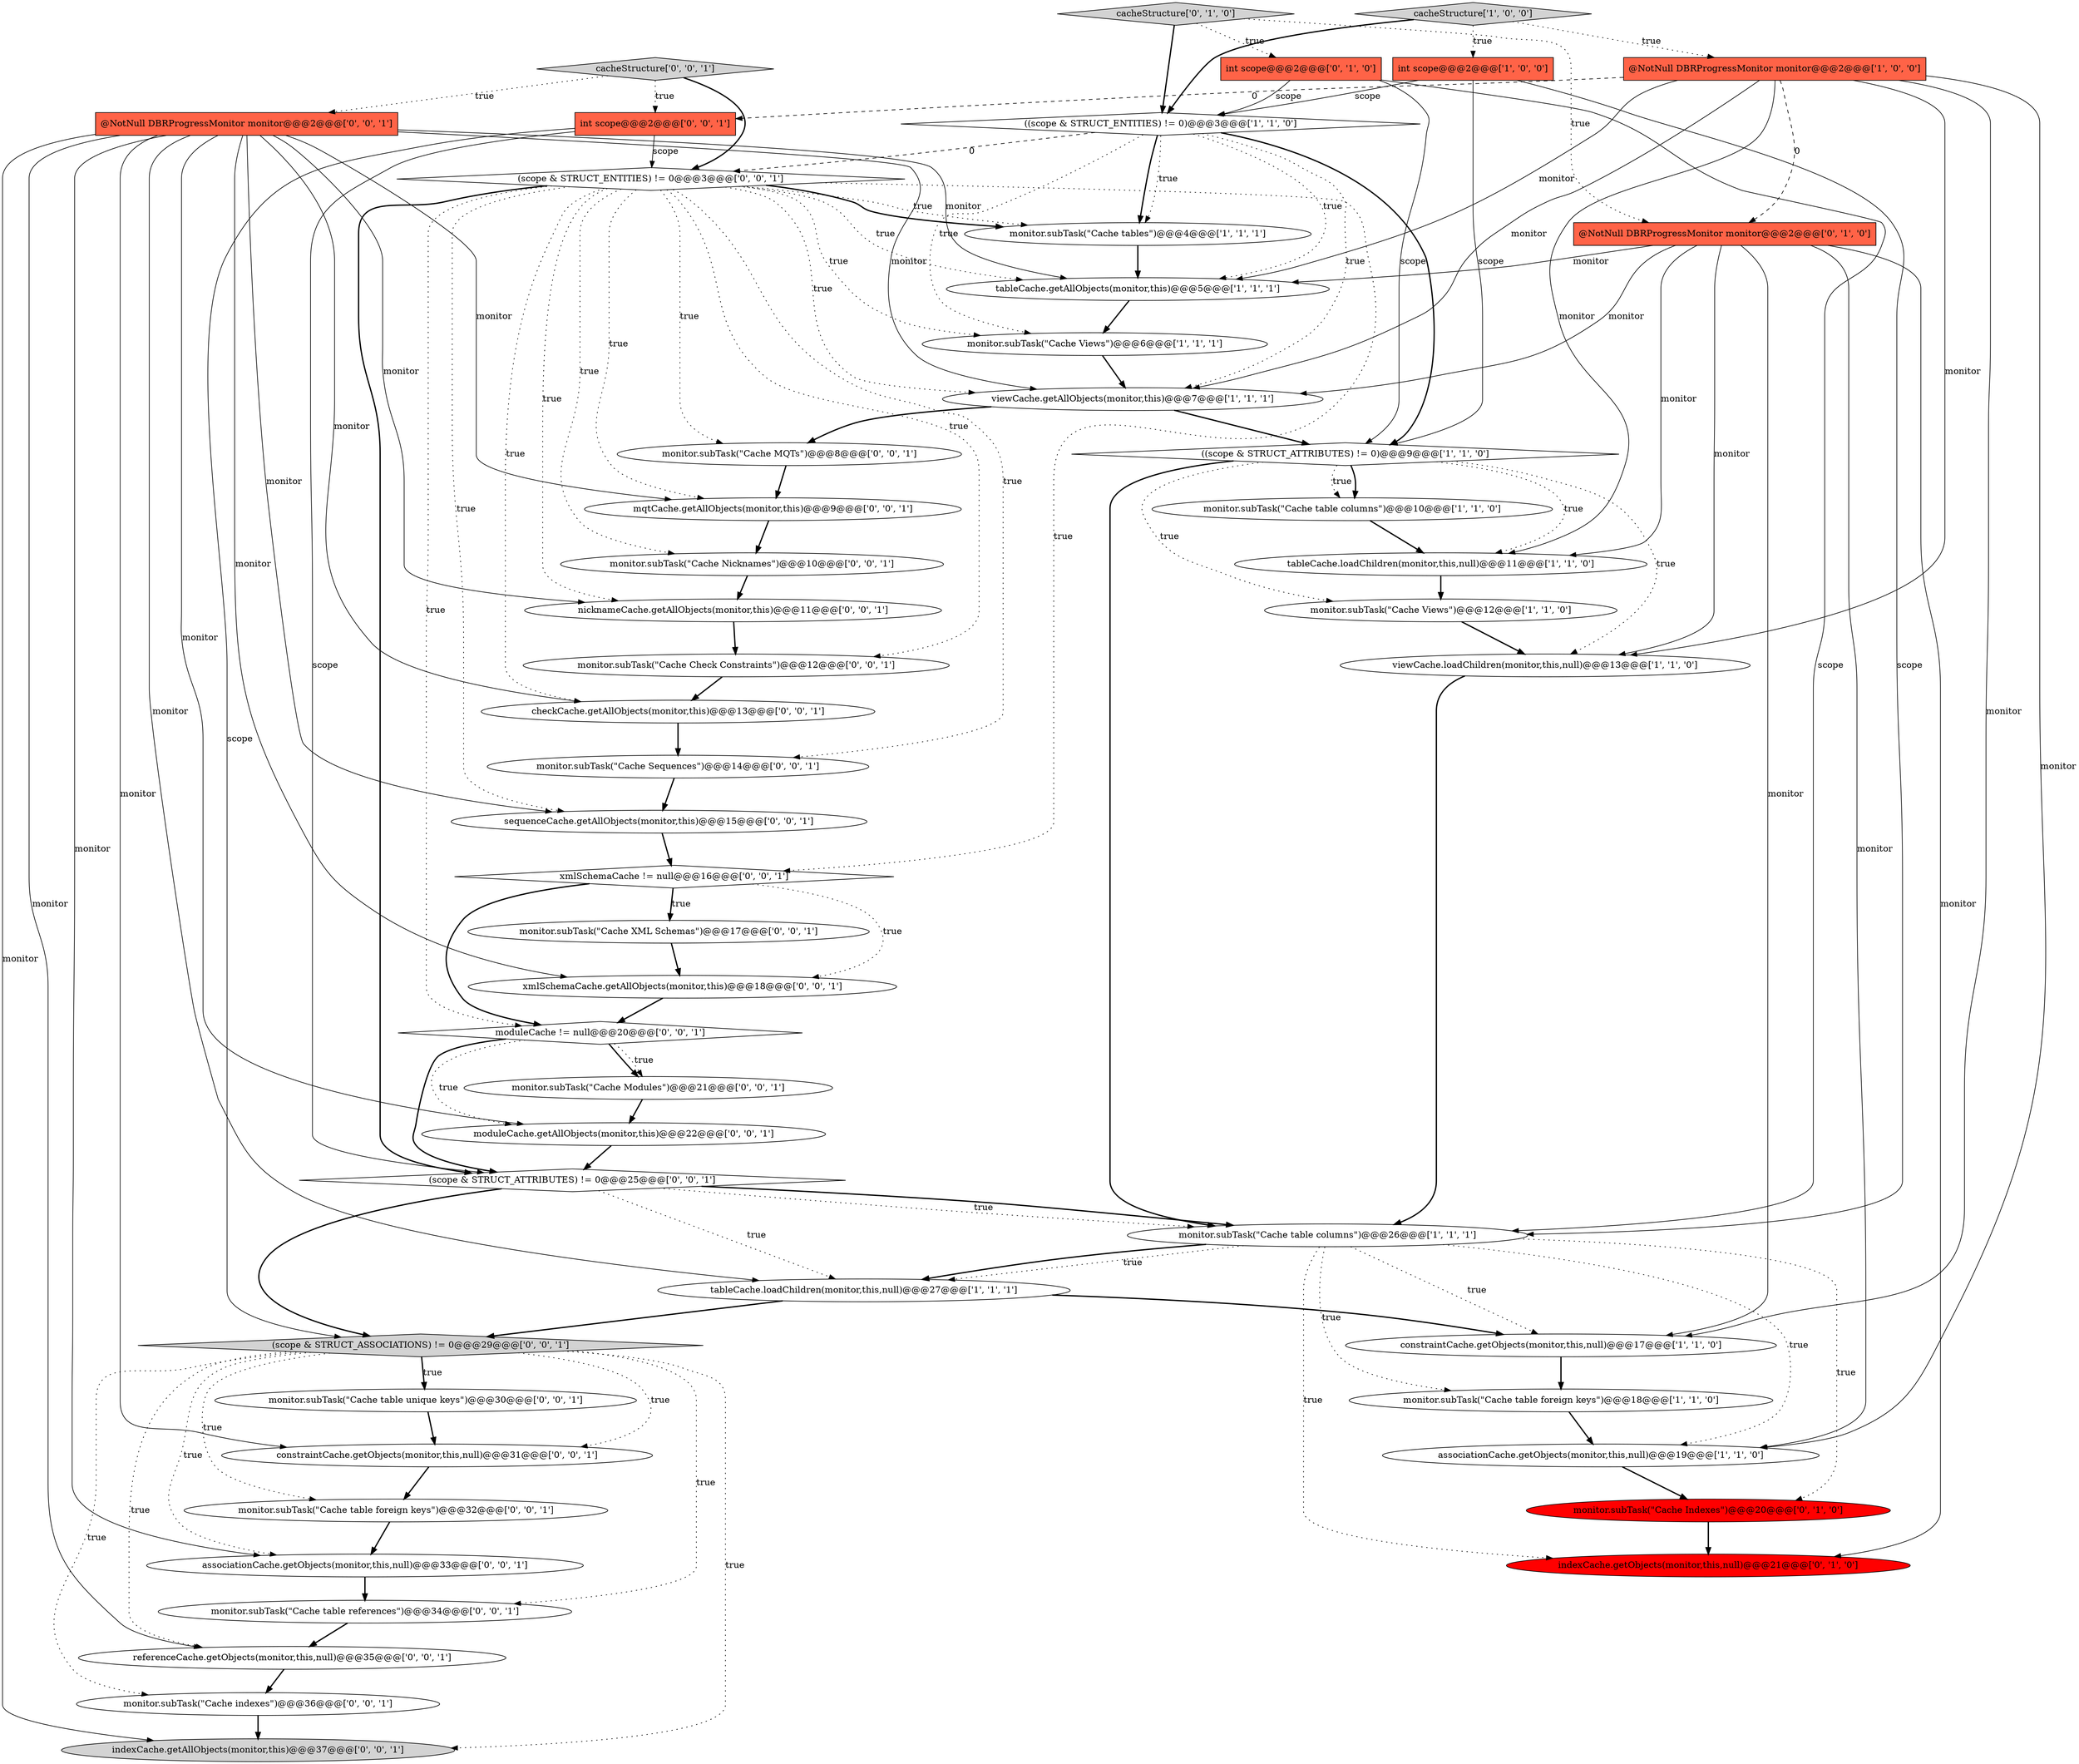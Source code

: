 digraph {
25 [style = filled, label = "@NotNull DBRProgressMonitor monitor@@@2@@@['0', '0', '1']", fillcolor = tomato, shape = box image = "AAA0AAABBB3BBB"];
36 [style = filled, label = "int scope@@@2@@@['0', '0', '1']", fillcolor = tomato, shape = box image = "AAA0AAABBB3BBB"];
45 [style = filled, label = "monitor.subTask(\"Cache XML Schemas\")@@@17@@@['0', '0', '1']", fillcolor = white, shape = ellipse image = "AAA0AAABBB3BBB"];
35 [style = filled, label = "checkCache.getAllObjects(monitor,this)@@@13@@@['0', '0', '1']", fillcolor = white, shape = ellipse image = "AAA0AAABBB3BBB"];
3 [style = filled, label = "monitor.subTask(\"Cache tables\")@@@4@@@['1', '1', '1']", fillcolor = white, shape = ellipse image = "AAA0AAABBB1BBB"];
39 [style = filled, label = "moduleCache != null@@@20@@@['0', '0', '1']", fillcolor = white, shape = diamond image = "AAA0AAABBB3BBB"];
42 [style = filled, label = "xmlSchemaCache != null@@@16@@@['0', '0', '1']", fillcolor = white, shape = diamond image = "AAA0AAABBB3BBB"];
9 [style = filled, label = "constraintCache.getObjects(monitor,this,null)@@@17@@@['1', '1', '0']", fillcolor = white, shape = ellipse image = "AAA0AAABBB1BBB"];
12 [style = filled, label = "viewCache.getAllObjects(monitor,this)@@@7@@@['1', '1', '1']", fillcolor = white, shape = ellipse image = "AAA0AAABBB1BBB"];
4 [style = filled, label = "viewCache.loadChildren(monitor,this,null)@@@13@@@['1', '1', '0']", fillcolor = white, shape = ellipse image = "AAA0AAABBB1BBB"];
6 [style = filled, label = "monitor.subTask(\"Cache table foreign keys\")@@@18@@@['1', '1', '0']", fillcolor = white, shape = ellipse image = "AAA0AAABBB1BBB"];
30 [style = filled, label = "monitor.subTask(\"Cache Sequences\")@@@14@@@['0', '0', '1']", fillcolor = white, shape = ellipse image = "AAA0AAABBB3BBB"];
5 [style = filled, label = "cacheStructure['1', '0', '0']", fillcolor = lightgray, shape = diamond image = "AAA0AAABBB1BBB"];
29 [style = filled, label = "nicknameCache.getAllObjects(monitor,this)@@@11@@@['0', '0', '1']", fillcolor = white, shape = ellipse image = "AAA0AAABBB3BBB"];
32 [style = filled, label = "(scope & STRUCT_ENTITIES) != 0@@@3@@@['0', '0', '1']", fillcolor = white, shape = diamond image = "AAA0AAABBB3BBB"];
15 [style = filled, label = "monitor.subTask(\"Cache Views\")@@@12@@@['1', '1', '0']", fillcolor = white, shape = ellipse image = "AAA0AAABBB1BBB"];
21 [style = filled, label = "@NotNull DBRProgressMonitor monitor@@@2@@@['0', '1', '0']", fillcolor = tomato, shape = box image = "AAA1AAABBB2BBB"];
1 [style = filled, label = "monitor.subTask(\"Cache Views\")@@@6@@@['1', '1', '1']", fillcolor = white, shape = ellipse image = "AAA0AAABBB1BBB"];
14 [style = filled, label = "int scope@@@2@@@['1', '0', '0']", fillcolor = tomato, shape = box image = "AAA0AAABBB1BBB"];
28 [style = filled, label = "monitor.subTask(\"Cache table foreign keys\")@@@32@@@['0', '0', '1']", fillcolor = white, shape = ellipse image = "AAA0AAABBB3BBB"];
50 [style = filled, label = "cacheStructure['0', '0', '1']", fillcolor = lightgray, shape = diamond image = "AAA0AAABBB3BBB"];
46 [style = filled, label = "monitor.subTask(\"Cache indexes\")@@@36@@@['0', '0', '1']", fillcolor = white, shape = ellipse image = "AAA0AAABBB3BBB"];
18 [style = filled, label = "monitor.subTask(\"Cache Indexes\")@@@20@@@['0', '1', '0']", fillcolor = red, shape = ellipse image = "AAA1AAABBB2BBB"];
16 [style = filled, label = "@NotNull DBRProgressMonitor monitor@@@2@@@['1', '0', '0']", fillcolor = tomato, shape = box image = "AAA1AAABBB1BBB"];
8 [style = filled, label = "associationCache.getObjects(monitor,this,null)@@@19@@@['1', '1', '0']", fillcolor = white, shape = ellipse image = "AAA0AAABBB1BBB"];
19 [style = filled, label = "int scope@@@2@@@['0', '1', '0']", fillcolor = tomato, shape = box image = "AAA0AAABBB2BBB"];
26 [style = filled, label = "monitor.subTask(\"Cache Check Constraints\")@@@12@@@['0', '0', '1']", fillcolor = white, shape = ellipse image = "AAA0AAABBB3BBB"];
27 [style = filled, label = "(scope & STRUCT_ATTRIBUTES) != 0@@@25@@@['0', '0', '1']", fillcolor = white, shape = diamond image = "AAA0AAABBB3BBB"];
23 [style = filled, label = "monitor.subTask(\"Cache table references\")@@@34@@@['0', '0', '1']", fillcolor = white, shape = ellipse image = "AAA0AAABBB3BBB"];
22 [style = filled, label = "indexCache.getObjects(monitor,this,null)@@@21@@@['0', '1', '0']", fillcolor = red, shape = ellipse image = "AAA1AAABBB2BBB"];
24 [style = filled, label = "constraintCache.getObjects(monitor,this,null)@@@31@@@['0', '0', '1']", fillcolor = white, shape = ellipse image = "AAA0AAABBB3BBB"];
47 [style = filled, label = "monitor.subTask(\"Cache MQTs\")@@@8@@@['0', '0', '1']", fillcolor = white, shape = ellipse image = "AAA0AAABBB3BBB"];
0 [style = filled, label = "monitor.subTask(\"Cache table columns\")@@@10@@@['1', '1', '0']", fillcolor = white, shape = ellipse image = "AAA0AAABBB1BBB"];
34 [style = filled, label = "monitor.subTask(\"Cache table unique keys\")@@@30@@@['0', '0', '1']", fillcolor = white, shape = ellipse image = "AAA0AAABBB3BBB"];
20 [style = filled, label = "cacheStructure['0', '1', '0']", fillcolor = lightgray, shape = diamond image = "AAA0AAABBB2BBB"];
33 [style = filled, label = "monitor.subTask(\"Cache Modules\")@@@21@@@['0', '0', '1']", fillcolor = white, shape = ellipse image = "AAA0AAABBB3BBB"];
38 [style = filled, label = "monitor.subTask(\"Cache Nicknames\")@@@10@@@['0', '0', '1']", fillcolor = white, shape = ellipse image = "AAA0AAABBB3BBB"];
10 [style = filled, label = "tableCache.getAllObjects(monitor,this)@@@5@@@['1', '1', '1']", fillcolor = white, shape = ellipse image = "AAA0AAABBB1BBB"];
17 [style = filled, label = "((scope & STRUCT_ATTRIBUTES) != 0)@@@9@@@['1', '1', '0']", fillcolor = white, shape = diamond image = "AAA0AAABBB1BBB"];
7 [style = filled, label = "tableCache.loadChildren(monitor,this,null)@@@27@@@['1', '1', '1']", fillcolor = white, shape = ellipse image = "AAA0AAABBB1BBB"];
40 [style = filled, label = "referenceCache.getObjects(monitor,this,null)@@@35@@@['0', '0', '1']", fillcolor = white, shape = ellipse image = "AAA0AAABBB3BBB"];
41 [style = filled, label = "(scope & STRUCT_ASSOCIATIONS) != 0@@@29@@@['0', '0', '1']", fillcolor = lightgray, shape = diamond image = "AAA0AAABBB3BBB"];
43 [style = filled, label = "xmlSchemaCache.getAllObjects(monitor,this)@@@18@@@['0', '0', '1']", fillcolor = white, shape = ellipse image = "AAA0AAABBB3BBB"];
2 [style = filled, label = "monitor.subTask(\"Cache table columns\")@@@26@@@['1', '1', '1']", fillcolor = white, shape = ellipse image = "AAA0AAABBB1BBB"];
37 [style = filled, label = "associationCache.getObjects(monitor,this,null)@@@33@@@['0', '0', '1']", fillcolor = white, shape = ellipse image = "AAA0AAABBB3BBB"];
48 [style = filled, label = "sequenceCache.getAllObjects(monitor,this)@@@15@@@['0', '0', '1']", fillcolor = white, shape = ellipse image = "AAA0AAABBB3BBB"];
44 [style = filled, label = "mqtCache.getAllObjects(monitor,this)@@@9@@@['0', '0', '1']", fillcolor = white, shape = ellipse image = "AAA0AAABBB3BBB"];
31 [style = filled, label = "indexCache.getAllObjects(monitor,this)@@@37@@@['0', '0', '1']", fillcolor = lightgray, shape = ellipse image = "AAA0AAABBB3BBB"];
49 [style = filled, label = "moduleCache.getAllObjects(monitor,this)@@@22@@@['0', '0', '1']", fillcolor = white, shape = ellipse image = "AAA0AAABBB3BBB"];
13 [style = filled, label = "tableCache.loadChildren(monitor,this,null)@@@11@@@['1', '1', '0']", fillcolor = white, shape = ellipse image = "AAA0AAABBB1BBB"];
11 [style = filled, label = "((scope & STRUCT_ENTITIES) != 0)@@@3@@@['1', '1', '0']", fillcolor = white, shape = diamond image = "AAA0AAABBB1BBB"];
50->32 [style = bold, label=""];
11->32 [style = dashed, label="0"];
0->13 [style = bold, label=""];
2->22 [style = dotted, label="true"];
42->45 [style = bold, label=""];
16->8 [style = solid, label="monitor"];
16->12 [style = solid, label="monitor"];
11->1 [style = dotted, label="true"];
11->12 [style = dotted, label="true"];
46->31 [style = bold, label=""];
27->2 [style = dotted, label="true"];
2->18 [style = dotted, label="true"];
9->6 [style = bold, label=""];
36->27 [style = solid, label="scope"];
7->9 [style = bold, label=""];
12->47 [style = bold, label=""];
32->42 [style = dotted, label="true"];
18->22 [style = bold, label=""];
41->40 [style = dotted, label="true"];
25->49 [style = solid, label="monitor"];
17->15 [style = dotted, label="true"];
45->43 [style = bold, label=""];
34->24 [style = bold, label=""];
21->8 [style = solid, label="monitor"];
21->22 [style = solid, label="monitor"];
32->3 [style = dotted, label="true"];
25->10 [style = solid, label="monitor"];
32->30 [style = dotted, label="true"];
1->12 [style = bold, label=""];
25->24 [style = solid, label="monitor"];
26->35 [style = bold, label=""];
32->3 [style = bold, label=""];
25->35 [style = solid, label="monitor"];
21->12 [style = solid, label="monitor"];
27->2 [style = bold, label=""];
2->8 [style = dotted, label="true"];
24->28 [style = bold, label=""];
28->37 [style = bold, label=""];
36->41 [style = solid, label="scope"];
32->35 [style = dotted, label="true"];
41->46 [style = dotted, label="true"];
11->10 [style = dotted, label="true"];
8->18 [style = bold, label=""];
41->28 [style = dotted, label="true"];
16->10 [style = solid, label="monitor"];
41->24 [style = dotted, label="true"];
4->2 [style = bold, label=""];
14->2 [style = solid, label="scope"];
50->36 [style = dotted, label="true"];
14->11 [style = solid, label="scope"];
14->17 [style = solid, label="scope"];
32->12 [style = dotted, label="true"];
16->21 [style = dashed, label="0"];
44->38 [style = bold, label=""];
29->26 [style = bold, label=""];
3->10 [style = bold, label=""];
17->2 [style = bold, label=""];
41->23 [style = dotted, label="true"];
42->43 [style = dotted, label="true"];
32->47 [style = dotted, label="true"];
47->44 [style = bold, label=""];
11->17 [style = bold, label=""];
5->11 [style = bold, label=""];
13->15 [style = bold, label=""];
25->40 [style = solid, label="monitor"];
42->45 [style = dotted, label="true"];
10->1 [style = bold, label=""];
21->9 [style = solid, label="monitor"];
25->48 [style = solid, label="monitor"];
25->29 [style = solid, label="monitor"];
21->10 [style = solid, label="monitor"];
16->13 [style = solid, label="monitor"];
17->4 [style = dotted, label="true"];
39->49 [style = dotted, label="true"];
25->7 [style = solid, label="monitor"];
12->17 [style = bold, label=""];
42->39 [style = bold, label=""];
32->27 [style = bold, label=""];
41->37 [style = dotted, label="true"];
39->33 [style = bold, label=""];
41->34 [style = dotted, label="true"];
19->11 [style = solid, label="scope"];
17->0 [style = bold, label=""];
2->9 [style = dotted, label="true"];
11->3 [style = bold, label=""];
2->6 [style = dotted, label="true"];
5->16 [style = dotted, label="true"];
16->36 [style = dashed, label="0"];
32->38 [style = dotted, label="true"];
19->17 [style = solid, label="scope"];
20->19 [style = dotted, label="true"];
32->29 [style = dotted, label="true"];
7->41 [style = bold, label=""];
33->49 [style = bold, label=""];
32->10 [style = dotted, label="true"];
11->3 [style = dotted, label="true"];
32->1 [style = dotted, label="true"];
32->44 [style = dotted, label="true"];
35->30 [style = bold, label=""];
43->39 [style = bold, label=""];
21->13 [style = solid, label="monitor"];
41->34 [style = bold, label=""];
20->11 [style = bold, label=""];
5->14 [style = dotted, label="true"];
41->31 [style = dotted, label="true"];
21->4 [style = solid, label="monitor"];
36->32 [style = solid, label="scope"];
17->0 [style = dotted, label="true"];
50->25 [style = dotted, label="true"];
19->2 [style = solid, label="scope"];
32->39 [style = dotted, label="true"];
25->12 [style = solid, label="monitor"];
38->29 [style = bold, label=""];
20->21 [style = dotted, label="true"];
49->27 [style = bold, label=""];
39->27 [style = bold, label=""];
48->42 [style = bold, label=""];
37->23 [style = bold, label=""];
25->31 [style = solid, label="monitor"];
40->46 [style = bold, label=""];
32->48 [style = dotted, label="true"];
25->43 [style = solid, label="monitor"];
27->7 [style = dotted, label="true"];
25->44 [style = solid, label="monitor"];
16->4 [style = solid, label="monitor"];
23->40 [style = bold, label=""];
2->7 [style = dotted, label="true"];
6->8 [style = bold, label=""];
27->41 [style = bold, label=""];
15->4 [style = bold, label=""];
25->37 [style = solid, label="monitor"];
32->26 [style = dotted, label="true"];
16->9 [style = solid, label="monitor"];
2->7 [style = bold, label=""];
30->48 [style = bold, label=""];
17->13 [style = dotted, label="true"];
39->33 [style = dotted, label="true"];
}

